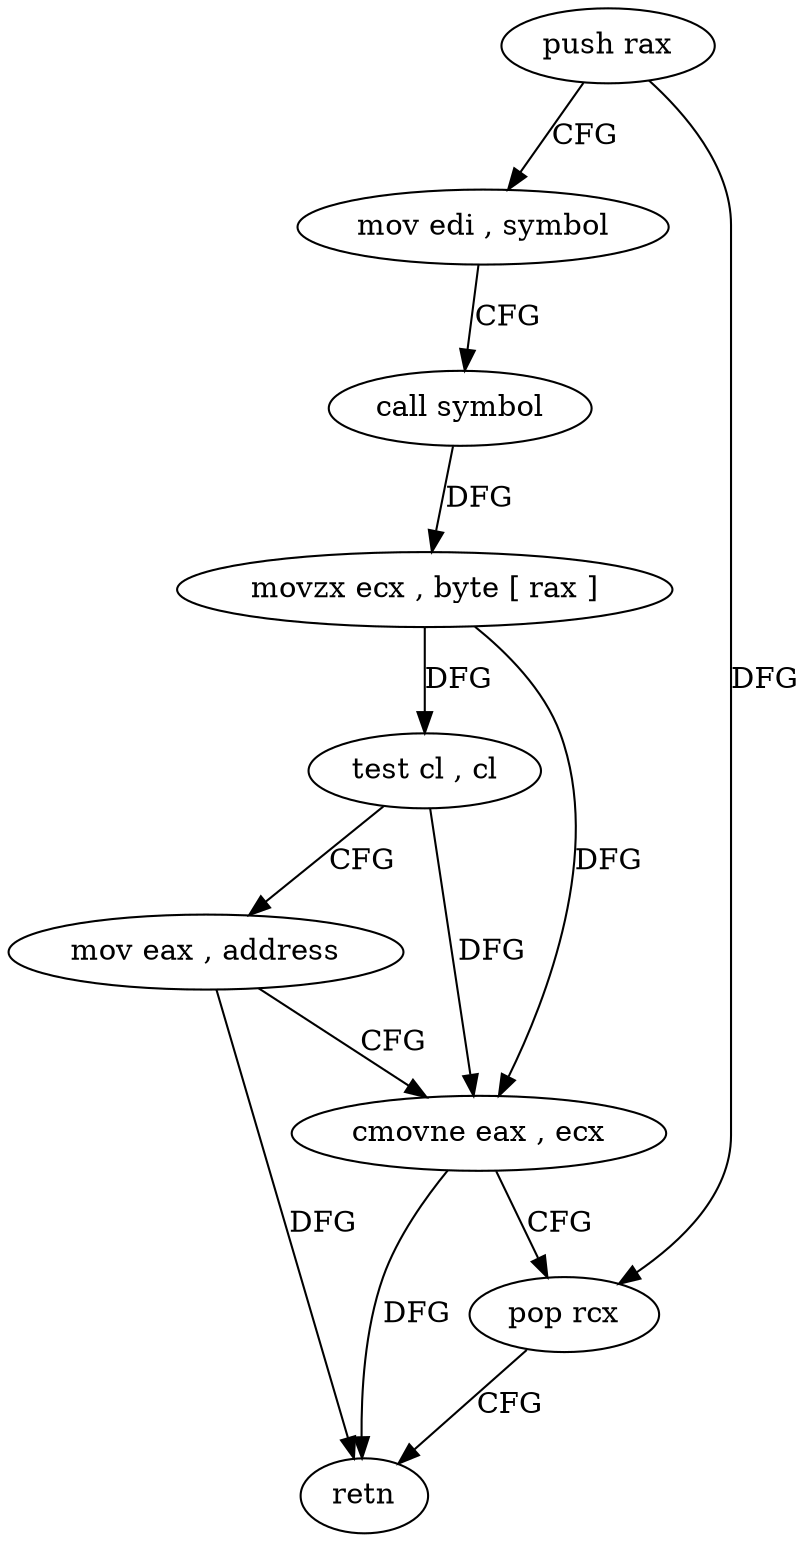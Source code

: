 digraph "func" {
"276480" [label = "push rax" ]
"276481" [label = "mov edi , symbol" ]
"276486" [label = "call symbol" ]
"276491" [label = "movzx ecx , byte [ rax ]" ]
"276494" [label = "test cl , cl" ]
"276496" [label = "mov eax , address" ]
"276501" [label = "cmovne eax , ecx" ]
"276504" [label = "pop rcx" ]
"276505" [label = "retn" ]
"276480" -> "276481" [ label = "CFG" ]
"276480" -> "276504" [ label = "DFG" ]
"276481" -> "276486" [ label = "CFG" ]
"276486" -> "276491" [ label = "DFG" ]
"276491" -> "276494" [ label = "DFG" ]
"276491" -> "276501" [ label = "DFG" ]
"276494" -> "276496" [ label = "CFG" ]
"276494" -> "276501" [ label = "DFG" ]
"276496" -> "276501" [ label = "CFG" ]
"276496" -> "276505" [ label = "DFG" ]
"276501" -> "276504" [ label = "CFG" ]
"276501" -> "276505" [ label = "DFG" ]
"276504" -> "276505" [ label = "CFG" ]
}
